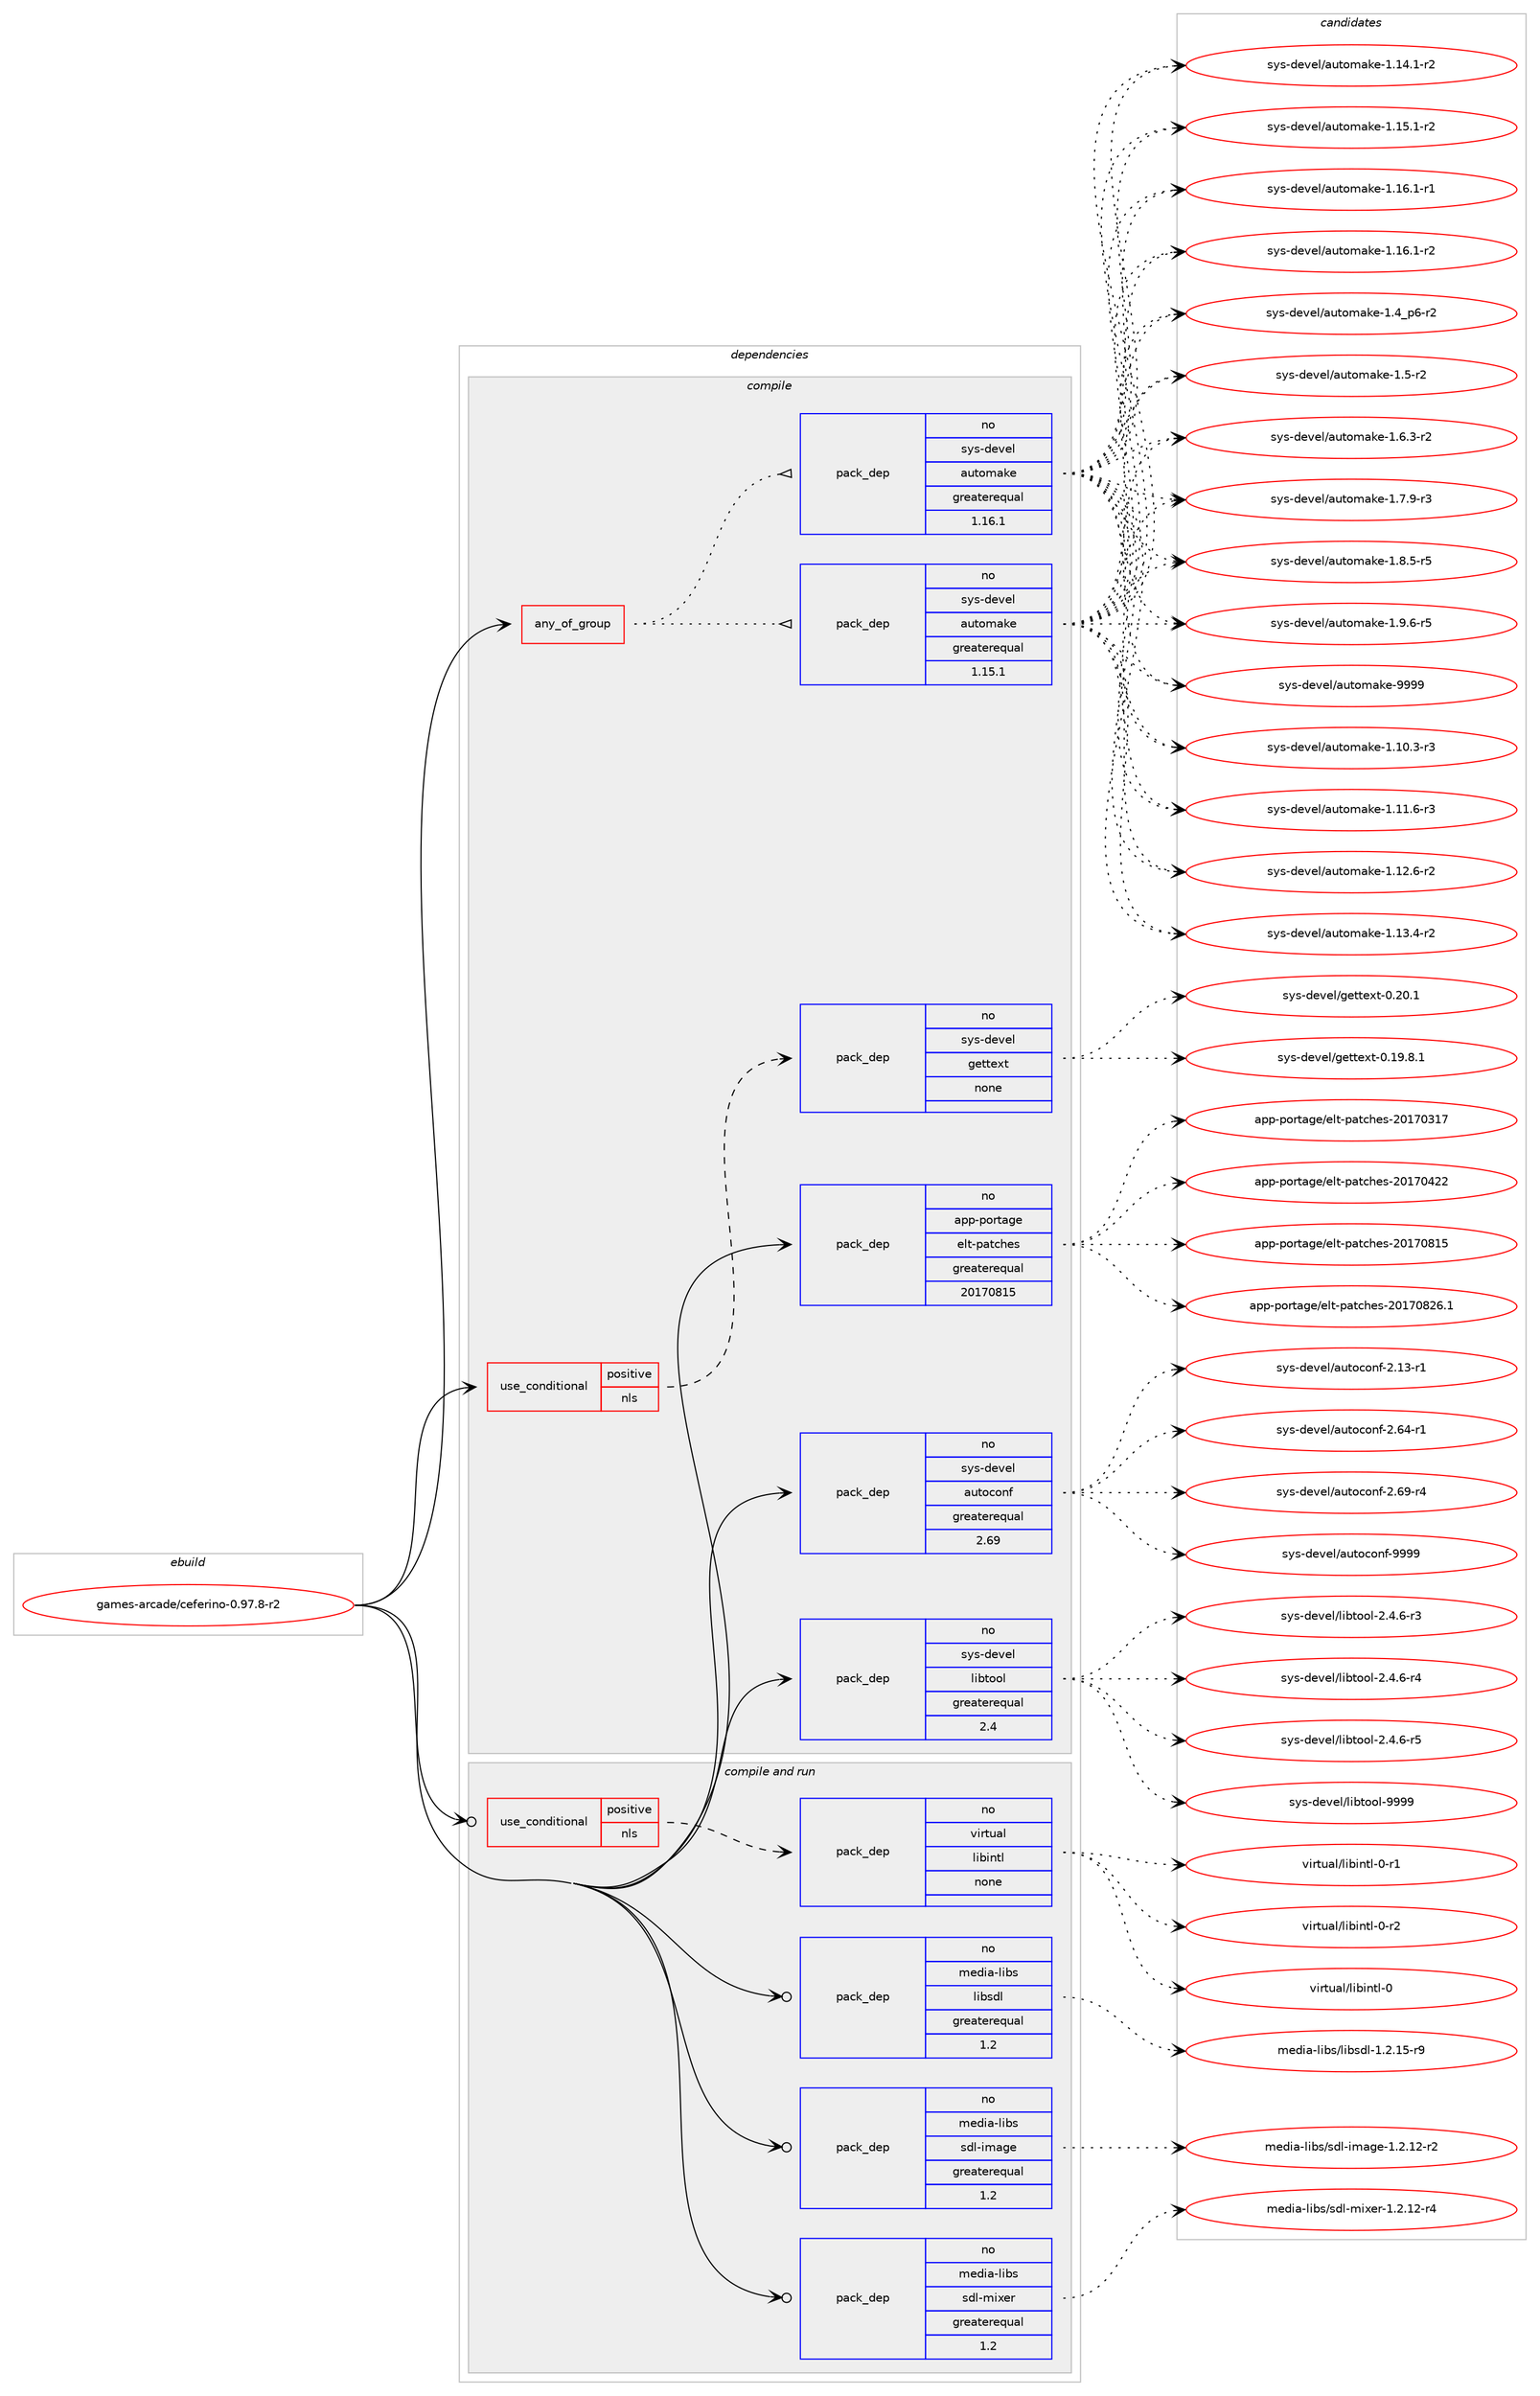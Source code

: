 digraph prolog {

# *************
# Graph options
# *************

newrank=true;
concentrate=true;
compound=true;
graph [rankdir=LR,fontname=Helvetica,fontsize=10,ranksep=1.5];#, ranksep=2.5, nodesep=0.2];
edge  [arrowhead=vee];
node  [fontname=Helvetica,fontsize=10];

# **********
# The ebuild
# **********

subgraph cluster_leftcol {
color=gray;
rank=same;
label=<<i>ebuild</i>>;
id [label="games-arcade/ceferino-0.97.8-r2", color=red, width=4, href="../games-arcade/ceferino-0.97.8-r2.svg"];
}

# ****************
# The dependencies
# ****************

subgraph cluster_midcol {
color=gray;
label=<<i>dependencies</i>>;
subgraph cluster_compile {
fillcolor="#eeeeee";
style=filled;
label=<<i>compile</i>>;
subgraph any11886 {
dependency736525 [label=<<TABLE BORDER="0" CELLBORDER="1" CELLSPACING="0" CELLPADDING="4"><TR><TD CELLPADDING="10">any_of_group</TD></TR></TABLE>>, shape=none, color=red];subgraph pack540083 {
dependency736526 [label=<<TABLE BORDER="0" CELLBORDER="1" CELLSPACING="0" CELLPADDING="4" WIDTH="220"><TR><TD ROWSPAN="6" CELLPADDING="30">pack_dep</TD></TR><TR><TD WIDTH="110">no</TD></TR><TR><TD>sys-devel</TD></TR><TR><TD>automake</TD></TR><TR><TD>greaterequal</TD></TR><TR><TD>1.16.1</TD></TR></TABLE>>, shape=none, color=blue];
}
dependency736525:e -> dependency736526:w [weight=20,style="dotted",arrowhead="oinv"];
subgraph pack540084 {
dependency736527 [label=<<TABLE BORDER="0" CELLBORDER="1" CELLSPACING="0" CELLPADDING="4" WIDTH="220"><TR><TD ROWSPAN="6" CELLPADDING="30">pack_dep</TD></TR><TR><TD WIDTH="110">no</TD></TR><TR><TD>sys-devel</TD></TR><TR><TD>automake</TD></TR><TR><TD>greaterequal</TD></TR><TR><TD>1.15.1</TD></TR></TABLE>>, shape=none, color=blue];
}
dependency736525:e -> dependency736527:w [weight=20,style="dotted",arrowhead="oinv"];
}
id:e -> dependency736525:w [weight=20,style="solid",arrowhead="vee"];
subgraph cond184177 {
dependency736528 [label=<<TABLE BORDER="0" CELLBORDER="1" CELLSPACING="0" CELLPADDING="4"><TR><TD ROWSPAN="3" CELLPADDING="10">use_conditional</TD></TR><TR><TD>positive</TD></TR><TR><TD>nls</TD></TR></TABLE>>, shape=none, color=red];
subgraph pack540085 {
dependency736529 [label=<<TABLE BORDER="0" CELLBORDER="1" CELLSPACING="0" CELLPADDING="4" WIDTH="220"><TR><TD ROWSPAN="6" CELLPADDING="30">pack_dep</TD></TR><TR><TD WIDTH="110">no</TD></TR><TR><TD>sys-devel</TD></TR><TR><TD>gettext</TD></TR><TR><TD>none</TD></TR><TR><TD></TD></TR></TABLE>>, shape=none, color=blue];
}
dependency736528:e -> dependency736529:w [weight=20,style="dashed",arrowhead="vee"];
}
id:e -> dependency736528:w [weight=20,style="solid",arrowhead="vee"];
subgraph pack540086 {
dependency736530 [label=<<TABLE BORDER="0" CELLBORDER="1" CELLSPACING="0" CELLPADDING="4" WIDTH="220"><TR><TD ROWSPAN="6" CELLPADDING="30">pack_dep</TD></TR><TR><TD WIDTH="110">no</TD></TR><TR><TD>app-portage</TD></TR><TR><TD>elt-patches</TD></TR><TR><TD>greaterequal</TD></TR><TR><TD>20170815</TD></TR></TABLE>>, shape=none, color=blue];
}
id:e -> dependency736530:w [weight=20,style="solid",arrowhead="vee"];
subgraph pack540087 {
dependency736531 [label=<<TABLE BORDER="0" CELLBORDER="1" CELLSPACING="0" CELLPADDING="4" WIDTH="220"><TR><TD ROWSPAN="6" CELLPADDING="30">pack_dep</TD></TR><TR><TD WIDTH="110">no</TD></TR><TR><TD>sys-devel</TD></TR><TR><TD>autoconf</TD></TR><TR><TD>greaterequal</TD></TR><TR><TD>2.69</TD></TR></TABLE>>, shape=none, color=blue];
}
id:e -> dependency736531:w [weight=20,style="solid",arrowhead="vee"];
subgraph pack540088 {
dependency736532 [label=<<TABLE BORDER="0" CELLBORDER="1" CELLSPACING="0" CELLPADDING="4" WIDTH="220"><TR><TD ROWSPAN="6" CELLPADDING="30">pack_dep</TD></TR><TR><TD WIDTH="110">no</TD></TR><TR><TD>sys-devel</TD></TR><TR><TD>libtool</TD></TR><TR><TD>greaterequal</TD></TR><TR><TD>2.4</TD></TR></TABLE>>, shape=none, color=blue];
}
id:e -> dependency736532:w [weight=20,style="solid",arrowhead="vee"];
}
subgraph cluster_compileandrun {
fillcolor="#eeeeee";
style=filled;
label=<<i>compile and run</i>>;
subgraph cond184178 {
dependency736533 [label=<<TABLE BORDER="0" CELLBORDER="1" CELLSPACING="0" CELLPADDING="4"><TR><TD ROWSPAN="3" CELLPADDING="10">use_conditional</TD></TR><TR><TD>positive</TD></TR><TR><TD>nls</TD></TR></TABLE>>, shape=none, color=red];
subgraph pack540089 {
dependency736534 [label=<<TABLE BORDER="0" CELLBORDER="1" CELLSPACING="0" CELLPADDING="4" WIDTH="220"><TR><TD ROWSPAN="6" CELLPADDING="30">pack_dep</TD></TR><TR><TD WIDTH="110">no</TD></TR><TR><TD>virtual</TD></TR><TR><TD>libintl</TD></TR><TR><TD>none</TD></TR><TR><TD></TD></TR></TABLE>>, shape=none, color=blue];
}
dependency736533:e -> dependency736534:w [weight=20,style="dashed",arrowhead="vee"];
}
id:e -> dependency736533:w [weight=20,style="solid",arrowhead="odotvee"];
subgraph pack540090 {
dependency736535 [label=<<TABLE BORDER="0" CELLBORDER="1" CELLSPACING="0" CELLPADDING="4" WIDTH="220"><TR><TD ROWSPAN="6" CELLPADDING="30">pack_dep</TD></TR><TR><TD WIDTH="110">no</TD></TR><TR><TD>media-libs</TD></TR><TR><TD>libsdl</TD></TR><TR><TD>greaterequal</TD></TR><TR><TD>1.2</TD></TR></TABLE>>, shape=none, color=blue];
}
id:e -> dependency736535:w [weight=20,style="solid",arrowhead="odotvee"];
subgraph pack540091 {
dependency736536 [label=<<TABLE BORDER="0" CELLBORDER="1" CELLSPACING="0" CELLPADDING="4" WIDTH="220"><TR><TD ROWSPAN="6" CELLPADDING="30">pack_dep</TD></TR><TR><TD WIDTH="110">no</TD></TR><TR><TD>media-libs</TD></TR><TR><TD>sdl-image</TD></TR><TR><TD>greaterequal</TD></TR><TR><TD>1.2</TD></TR></TABLE>>, shape=none, color=blue];
}
id:e -> dependency736536:w [weight=20,style="solid",arrowhead="odotvee"];
subgraph pack540092 {
dependency736537 [label=<<TABLE BORDER="0" CELLBORDER="1" CELLSPACING="0" CELLPADDING="4" WIDTH="220"><TR><TD ROWSPAN="6" CELLPADDING="30">pack_dep</TD></TR><TR><TD WIDTH="110">no</TD></TR><TR><TD>media-libs</TD></TR><TR><TD>sdl-mixer</TD></TR><TR><TD>greaterequal</TD></TR><TR><TD>1.2</TD></TR></TABLE>>, shape=none, color=blue];
}
id:e -> dependency736537:w [weight=20,style="solid",arrowhead="odotvee"];
}
subgraph cluster_run {
fillcolor="#eeeeee";
style=filled;
label=<<i>run</i>>;
}
}

# **************
# The candidates
# **************

subgraph cluster_choices {
rank=same;
color=gray;
label=<<i>candidates</i>>;

subgraph choice540083 {
color=black;
nodesep=1;
choice11512111545100101118101108479711711611110997107101454946494846514511451 [label="sys-devel/automake-1.10.3-r3", color=red, width=4,href="../sys-devel/automake-1.10.3-r3.svg"];
choice11512111545100101118101108479711711611110997107101454946494946544511451 [label="sys-devel/automake-1.11.6-r3", color=red, width=4,href="../sys-devel/automake-1.11.6-r3.svg"];
choice11512111545100101118101108479711711611110997107101454946495046544511450 [label="sys-devel/automake-1.12.6-r2", color=red, width=4,href="../sys-devel/automake-1.12.6-r2.svg"];
choice11512111545100101118101108479711711611110997107101454946495146524511450 [label="sys-devel/automake-1.13.4-r2", color=red, width=4,href="../sys-devel/automake-1.13.4-r2.svg"];
choice11512111545100101118101108479711711611110997107101454946495246494511450 [label="sys-devel/automake-1.14.1-r2", color=red, width=4,href="../sys-devel/automake-1.14.1-r2.svg"];
choice11512111545100101118101108479711711611110997107101454946495346494511450 [label="sys-devel/automake-1.15.1-r2", color=red, width=4,href="../sys-devel/automake-1.15.1-r2.svg"];
choice11512111545100101118101108479711711611110997107101454946495446494511449 [label="sys-devel/automake-1.16.1-r1", color=red, width=4,href="../sys-devel/automake-1.16.1-r1.svg"];
choice11512111545100101118101108479711711611110997107101454946495446494511450 [label="sys-devel/automake-1.16.1-r2", color=red, width=4,href="../sys-devel/automake-1.16.1-r2.svg"];
choice115121115451001011181011084797117116111109971071014549465295112544511450 [label="sys-devel/automake-1.4_p6-r2", color=red, width=4,href="../sys-devel/automake-1.4_p6-r2.svg"];
choice11512111545100101118101108479711711611110997107101454946534511450 [label="sys-devel/automake-1.5-r2", color=red, width=4,href="../sys-devel/automake-1.5-r2.svg"];
choice115121115451001011181011084797117116111109971071014549465446514511450 [label="sys-devel/automake-1.6.3-r2", color=red, width=4,href="../sys-devel/automake-1.6.3-r2.svg"];
choice115121115451001011181011084797117116111109971071014549465546574511451 [label="sys-devel/automake-1.7.9-r3", color=red, width=4,href="../sys-devel/automake-1.7.9-r3.svg"];
choice115121115451001011181011084797117116111109971071014549465646534511453 [label="sys-devel/automake-1.8.5-r5", color=red, width=4,href="../sys-devel/automake-1.8.5-r5.svg"];
choice115121115451001011181011084797117116111109971071014549465746544511453 [label="sys-devel/automake-1.9.6-r5", color=red, width=4,href="../sys-devel/automake-1.9.6-r5.svg"];
choice115121115451001011181011084797117116111109971071014557575757 [label="sys-devel/automake-9999", color=red, width=4,href="../sys-devel/automake-9999.svg"];
dependency736526:e -> choice11512111545100101118101108479711711611110997107101454946494846514511451:w [style=dotted,weight="100"];
dependency736526:e -> choice11512111545100101118101108479711711611110997107101454946494946544511451:w [style=dotted,weight="100"];
dependency736526:e -> choice11512111545100101118101108479711711611110997107101454946495046544511450:w [style=dotted,weight="100"];
dependency736526:e -> choice11512111545100101118101108479711711611110997107101454946495146524511450:w [style=dotted,weight="100"];
dependency736526:e -> choice11512111545100101118101108479711711611110997107101454946495246494511450:w [style=dotted,weight="100"];
dependency736526:e -> choice11512111545100101118101108479711711611110997107101454946495346494511450:w [style=dotted,weight="100"];
dependency736526:e -> choice11512111545100101118101108479711711611110997107101454946495446494511449:w [style=dotted,weight="100"];
dependency736526:e -> choice11512111545100101118101108479711711611110997107101454946495446494511450:w [style=dotted,weight="100"];
dependency736526:e -> choice115121115451001011181011084797117116111109971071014549465295112544511450:w [style=dotted,weight="100"];
dependency736526:e -> choice11512111545100101118101108479711711611110997107101454946534511450:w [style=dotted,weight="100"];
dependency736526:e -> choice115121115451001011181011084797117116111109971071014549465446514511450:w [style=dotted,weight="100"];
dependency736526:e -> choice115121115451001011181011084797117116111109971071014549465546574511451:w [style=dotted,weight="100"];
dependency736526:e -> choice115121115451001011181011084797117116111109971071014549465646534511453:w [style=dotted,weight="100"];
dependency736526:e -> choice115121115451001011181011084797117116111109971071014549465746544511453:w [style=dotted,weight="100"];
dependency736526:e -> choice115121115451001011181011084797117116111109971071014557575757:w [style=dotted,weight="100"];
}
subgraph choice540084 {
color=black;
nodesep=1;
choice11512111545100101118101108479711711611110997107101454946494846514511451 [label="sys-devel/automake-1.10.3-r3", color=red, width=4,href="../sys-devel/automake-1.10.3-r3.svg"];
choice11512111545100101118101108479711711611110997107101454946494946544511451 [label="sys-devel/automake-1.11.6-r3", color=red, width=4,href="../sys-devel/automake-1.11.6-r3.svg"];
choice11512111545100101118101108479711711611110997107101454946495046544511450 [label="sys-devel/automake-1.12.6-r2", color=red, width=4,href="../sys-devel/automake-1.12.6-r2.svg"];
choice11512111545100101118101108479711711611110997107101454946495146524511450 [label="sys-devel/automake-1.13.4-r2", color=red, width=4,href="../sys-devel/automake-1.13.4-r2.svg"];
choice11512111545100101118101108479711711611110997107101454946495246494511450 [label="sys-devel/automake-1.14.1-r2", color=red, width=4,href="../sys-devel/automake-1.14.1-r2.svg"];
choice11512111545100101118101108479711711611110997107101454946495346494511450 [label="sys-devel/automake-1.15.1-r2", color=red, width=4,href="../sys-devel/automake-1.15.1-r2.svg"];
choice11512111545100101118101108479711711611110997107101454946495446494511449 [label="sys-devel/automake-1.16.1-r1", color=red, width=4,href="../sys-devel/automake-1.16.1-r1.svg"];
choice11512111545100101118101108479711711611110997107101454946495446494511450 [label="sys-devel/automake-1.16.1-r2", color=red, width=4,href="../sys-devel/automake-1.16.1-r2.svg"];
choice115121115451001011181011084797117116111109971071014549465295112544511450 [label="sys-devel/automake-1.4_p6-r2", color=red, width=4,href="../sys-devel/automake-1.4_p6-r2.svg"];
choice11512111545100101118101108479711711611110997107101454946534511450 [label="sys-devel/automake-1.5-r2", color=red, width=4,href="../sys-devel/automake-1.5-r2.svg"];
choice115121115451001011181011084797117116111109971071014549465446514511450 [label="sys-devel/automake-1.6.3-r2", color=red, width=4,href="../sys-devel/automake-1.6.3-r2.svg"];
choice115121115451001011181011084797117116111109971071014549465546574511451 [label="sys-devel/automake-1.7.9-r3", color=red, width=4,href="../sys-devel/automake-1.7.9-r3.svg"];
choice115121115451001011181011084797117116111109971071014549465646534511453 [label="sys-devel/automake-1.8.5-r5", color=red, width=4,href="../sys-devel/automake-1.8.5-r5.svg"];
choice115121115451001011181011084797117116111109971071014549465746544511453 [label="sys-devel/automake-1.9.6-r5", color=red, width=4,href="../sys-devel/automake-1.9.6-r5.svg"];
choice115121115451001011181011084797117116111109971071014557575757 [label="sys-devel/automake-9999", color=red, width=4,href="../sys-devel/automake-9999.svg"];
dependency736527:e -> choice11512111545100101118101108479711711611110997107101454946494846514511451:w [style=dotted,weight="100"];
dependency736527:e -> choice11512111545100101118101108479711711611110997107101454946494946544511451:w [style=dotted,weight="100"];
dependency736527:e -> choice11512111545100101118101108479711711611110997107101454946495046544511450:w [style=dotted,weight="100"];
dependency736527:e -> choice11512111545100101118101108479711711611110997107101454946495146524511450:w [style=dotted,weight="100"];
dependency736527:e -> choice11512111545100101118101108479711711611110997107101454946495246494511450:w [style=dotted,weight="100"];
dependency736527:e -> choice11512111545100101118101108479711711611110997107101454946495346494511450:w [style=dotted,weight="100"];
dependency736527:e -> choice11512111545100101118101108479711711611110997107101454946495446494511449:w [style=dotted,weight="100"];
dependency736527:e -> choice11512111545100101118101108479711711611110997107101454946495446494511450:w [style=dotted,weight="100"];
dependency736527:e -> choice115121115451001011181011084797117116111109971071014549465295112544511450:w [style=dotted,weight="100"];
dependency736527:e -> choice11512111545100101118101108479711711611110997107101454946534511450:w [style=dotted,weight="100"];
dependency736527:e -> choice115121115451001011181011084797117116111109971071014549465446514511450:w [style=dotted,weight="100"];
dependency736527:e -> choice115121115451001011181011084797117116111109971071014549465546574511451:w [style=dotted,weight="100"];
dependency736527:e -> choice115121115451001011181011084797117116111109971071014549465646534511453:w [style=dotted,weight="100"];
dependency736527:e -> choice115121115451001011181011084797117116111109971071014549465746544511453:w [style=dotted,weight="100"];
dependency736527:e -> choice115121115451001011181011084797117116111109971071014557575757:w [style=dotted,weight="100"];
}
subgraph choice540085 {
color=black;
nodesep=1;
choice1151211154510010111810110847103101116116101120116454846495746564649 [label="sys-devel/gettext-0.19.8.1", color=red, width=4,href="../sys-devel/gettext-0.19.8.1.svg"];
choice115121115451001011181011084710310111611610112011645484650484649 [label="sys-devel/gettext-0.20.1", color=red, width=4,href="../sys-devel/gettext-0.20.1.svg"];
dependency736529:e -> choice1151211154510010111810110847103101116116101120116454846495746564649:w [style=dotted,weight="100"];
dependency736529:e -> choice115121115451001011181011084710310111611610112011645484650484649:w [style=dotted,weight="100"];
}
subgraph choice540086 {
color=black;
nodesep=1;
choice97112112451121111141169710310147101108116451129711699104101115455048495548514955 [label="app-portage/elt-patches-20170317", color=red, width=4,href="../app-portage/elt-patches-20170317.svg"];
choice97112112451121111141169710310147101108116451129711699104101115455048495548525050 [label="app-portage/elt-patches-20170422", color=red, width=4,href="../app-portage/elt-patches-20170422.svg"];
choice97112112451121111141169710310147101108116451129711699104101115455048495548564953 [label="app-portage/elt-patches-20170815", color=red, width=4,href="../app-portage/elt-patches-20170815.svg"];
choice971121124511211111411697103101471011081164511297116991041011154550484955485650544649 [label="app-portage/elt-patches-20170826.1", color=red, width=4,href="../app-portage/elt-patches-20170826.1.svg"];
dependency736530:e -> choice97112112451121111141169710310147101108116451129711699104101115455048495548514955:w [style=dotted,weight="100"];
dependency736530:e -> choice97112112451121111141169710310147101108116451129711699104101115455048495548525050:w [style=dotted,weight="100"];
dependency736530:e -> choice97112112451121111141169710310147101108116451129711699104101115455048495548564953:w [style=dotted,weight="100"];
dependency736530:e -> choice971121124511211111411697103101471011081164511297116991041011154550484955485650544649:w [style=dotted,weight="100"];
}
subgraph choice540087 {
color=black;
nodesep=1;
choice1151211154510010111810110847971171161119911111010245504649514511449 [label="sys-devel/autoconf-2.13-r1", color=red, width=4,href="../sys-devel/autoconf-2.13-r1.svg"];
choice1151211154510010111810110847971171161119911111010245504654524511449 [label="sys-devel/autoconf-2.64-r1", color=red, width=4,href="../sys-devel/autoconf-2.64-r1.svg"];
choice1151211154510010111810110847971171161119911111010245504654574511452 [label="sys-devel/autoconf-2.69-r4", color=red, width=4,href="../sys-devel/autoconf-2.69-r4.svg"];
choice115121115451001011181011084797117116111991111101024557575757 [label="sys-devel/autoconf-9999", color=red, width=4,href="../sys-devel/autoconf-9999.svg"];
dependency736531:e -> choice1151211154510010111810110847971171161119911111010245504649514511449:w [style=dotted,weight="100"];
dependency736531:e -> choice1151211154510010111810110847971171161119911111010245504654524511449:w [style=dotted,weight="100"];
dependency736531:e -> choice1151211154510010111810110847971171161119911111010245504654574511452:w [style=dotted,weight="100"];
dependency736531:e -> choice115121115451001011181011084797117116111991111101024557575757:w [style=dotted,weight="100"];
}
subgraph choice540088 {
color=black;
nodesep=1;
choice1151211154510010111810110847108105981161111111084550465246544511451 [label="sys-devel/libtool-2.4.6-r3", color=red, width=4,href="../sys-devel/libtool-2.4.6-r3.svg"];
choice1151211154510010111810110847108105981161111111084550465246544511452 [label="sys-devel/libtool-2.4.6-r4", color=red, width=4,href="../sys-devel/libtool-2.4.6-r4.svg"];
choice1151211154510010111810110847108105981161111111084550465246544511453 [label="sys-devel/libtool-2.4.6-r5", color=red, width=4,href="../sys-devel/libtool-2.4.6-r5.svg"];
choice1151211154510010111810110847108105981161111111084557575757 [label="sys-devel/libtool-9999", color=red, width=4,href="../sys-devel/libtool-9999.svg"];
dependency736532:e -> choice1151211154510010111810110847108105981161111111084550465246544511451:w [style=dotted,weight="100"];
dependency736532:e -> choice1151211154510010111810110847108105981161111111084550465246544511452:w [style=dotted,weight="100"];
dependency736532:e -> choice1151211154510010111810110847108105981161111111084550465246544511453:w [style=dotted,weight="100"];
dependency736532:e -> choice1151211154510010111810110847108105981161111111084557575757:w [style=dotted,weight="100"];
}
subgraph choice540089 {
color=black;
nodesep=1;
choice1181051141161179710847108105981051101161084548 [label="virtual/libintl-0", color=red, width=4,href="../virtual/libintl-0.svg"];
choice11810511411611797108471081059810511011610845484511449 [label="virtual/libintl-0-r1", color=red, width=4,href="../virtual/libintl-0-r1.svg"];
choice11810511411611797108471081059810511011610845484511450 [label="virtual/libintl-0-r2", color=red, width=4,href="../virtual/libintl-0-r2.svg"];
dependency736534:e -> choice1181051141161179710847108105981051101161084548:w [style=dotted,weight="100"];
dependency736534:e -> choice11810511411611797108471081059810511011610845484511449:w [style=dotted,weight="100"];
dependency736534:e -> choice11810511411611797108471081059810511011610845484511450:w [style=dotted,weight="100"];
}
subgraph choice540090 {
color=black;
nodesep=1;
choice1091011001059745108105981154710810598115100108454946504649534511457 [label="media-libs/libsdl-1.2.15-r9", color=red, width=4,href="../media-libs/libsdl-1.2.15-r9.svg"];
dependency736535:e -> choice1091011001059745108105981154710810598115100108454946504649534511457:w [style=dotted,weight="100"];
}
subgraph choice540091 {
color=black;
nodesep=1;
choice109101100105974510810598115471151001084510510997103101454946504649504511450 [label="media-libs/sdl-image-1.2.12-r2", color=red, width=4,href="../media-libs/sdl-image-1.2.12-r2.svg"];
dependency736536:e -> choice109101100105974510810598115471151001084510510997103101454946504649504511450:w [style=dotted,weight="100"];
}
subgraph choice540092 {
color=black;
nodesep=1;
choice1091011001059745108105981154711510010845109105120101114454946504649504511452 [label="media-libs/sdl-mixer-1.2.12-r4", color=red, width=4,href="../media-libs/sdl-mixer-1.2.12-r4.svg"];
dependency736537:e -> choice1091011001059745108105981154711510010845109105120101114454946504649504511452:w [style=dotted,weight="100"];
}
}

}
